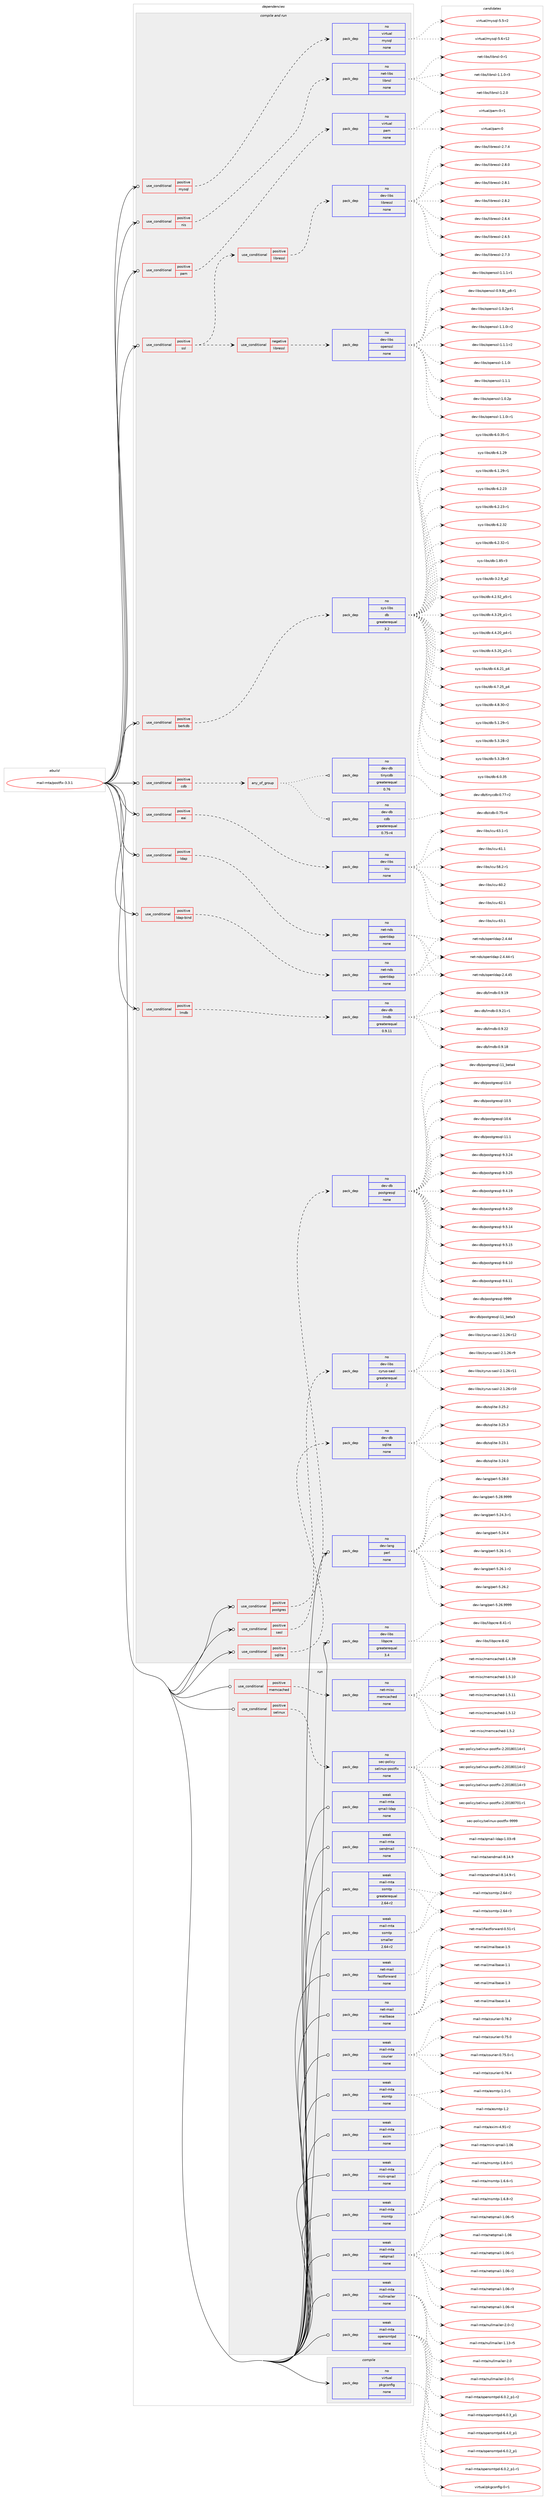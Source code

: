 digraph prolog {

# *************
# Graph options
# *************

newrank=true;
concentrate=true;
compound=true;
graph [rankdir=LR,fontname=Helvetica,fontsize=10,ranksep=1.5];#, ranksep=2.5, nodesep=0.2];
edge  [arrowhead=vee];
node  [fontname=Helvetica,fontsize=10];

# **********
# The ebuild
# **********

subgraph cluster_leftcol {
color=gray;
rank=same;
label=<<i>ebuild</i>>;
id [label="mail-mta/postfix-3.3.1", color=red, width=4, href="../mail-mta/postfix-3.3.1.svg"];
}

# ****************
# The dependencies
# ****************

subgraph cluster_midcol {
color=gray;
label=<<i>dependencies</i>>;
subgraph cluster_compile {
fillcolor="#eeeeee";
style=filled;
label=<<i>compile</i>>;
subgraph pack4049 {
dependency4937 [label=<<TABLE BORDER="0" CELLBORDER="1" CELLSPACING="0" CELLPADDING="4" WIDTH="220"><TR><TD ROWSPAN="6" CELLPADDING="30">pack_dep</TD></TR><TR><TD WIDTH="110">no</TD></TR><TR><TD>virtual</TD></TR><TR><TD>pkgconfig</TD></TR><TR><TD>none</TD></TR><TR><TD></TD></TR></TABLE>>, shape=none, color=blue];
}
id:e -> dependency4937:w [weight=20,style="solid",arrowhead="vee"];
}
subgraph cluster_compileandrun {
fillcolor="#eeeeee";
style=filled;
label=<<i>compile and run</i>>;
subgraph cond762 {
dependency4938 [label=<<TABLE BORDER="0" CELLBORDER="1" CELLSPACING="0" CELLPADDING="4"><TR><TD ROWSPAN="3" CELLPADDING="10">use_conditional</TD></TR><TR><TD>positive</TD></TR><TR><TD>berkdb</TD></TR></TABLE>>, shape=none, color=red];
subgraph pack4050 {
dependency4939 [label=<<TABLE BORDER="0" CELLBORDER="1" CELLSPACING="0" CELLPADDING="4" WIDTH="220"><TR><TD ROWSPAN="6" CELLPADDING="30">pack_dep</TD></TR><TR><TD WIDTH="110">no</TD></TR><TR><TD>sys-libs</TD></TR><TR><TD>db</TD></TR><TR><TD>greaterequal</TD></TR><TR><TD>3.2</TD></TR></TABLE>>, shape=none, color=blue];
}
dependency4938:e -> dependency4939:w [weight=20,style="dashed",arrowhead="vee"];
}
id:e -> dependency4938:w [weight=20,style="solid",arrowhead="odotvee"];
subgraph cond763 {
dependency4940 [label=<<TABLE BORDER="0" CELLBORDER="1" CELLSPACING="0" CELLPADDING="4"><TR><TD ROWSPAN="3" CELLPADDING="10">use_conditional</TD></TR><TR><TD>positive</TD></TR><TR><TD>cdb</TD></TR></TABLE>>, shape=none, color=red];
subgraph any118 {
dependency4941 [label=<<TABLE BORDER="0" CELLBORDER="1" CELLSPACING="0" CELLPADDING="4"><TR><TD CELLPADDING="10">any_of_group</TD></TR></TABLE>>, shape=none, color=red];subgraph pack4051 {
dependency4942 [label=<<TABLE BORDER="0" CELLBORDER="1" CELLSPACING="0" CELLPADDING="4" WIDTH="220"><TR><TD ROWSPAN="6" CELLPADDING="30">pack_dep</TD></TR><TR><TD WIDTH="110">no</TD></TR><TR><TD>dev-db</TD></TR><TR><TD>tinycdb</TD></TR><TR><TD>greaterequal</TD></TR><TR><TD>0.76</TD></TR></TABLE>>, shape=none, color=blue];
}
dependency4941:e -> dependency4942:w [weight=20,style="dotted",arrowhead="oinv"];
subgraph pack4052 {
dependency4943 [label=<<TABLE BORDER="0" CELLBORDER="1" CELLSPACING="0" CELLPADDING="4" WIDTH="220"><TR><TD ROWSPAN="6" CELLPADDING="30">pack_dep</TD></TR><TR><TD WIDTH="110">no</TD></TR><TR><TD>dev-db</TD></TR><TR><TD>cdb</TD></TR><TR><TD>greaterequal</TD></TR><TR><TD>0.75-r4</TD></TR></TABLE>>, shape=none, color=blue];
}
dependency4941:e -> dependency4943:w [weight=20,style="dotted",arrowhead="oinv"];
}
dependency4940:e -> dependency4941:w [weight=20,style="dashed",arrowhead="vee"];
}
id:e -> dependency4940:w [weight=20,style="solid",arrowhead="odotvee"];
subgraph cond764 {
dependency4944 [label=<<TABLE BORDER="0" CELLBORDER="1" CELLSPACING="0" CELLPADDING="4"><TR><TD ROWSPAN="3" CELLPADDING="10">use_conditional</TD></TR><TR><TD>positive</TD></TR><TR><TD>eai</TD></TR></TABLE>>, shape=none, color=red];
subgraph pack4053 {
dependency4945 [label=<<TABLE BORDER="0" CELLBORDER="1" CELLSPACING="0" CELLPADDING="4" WIDTH="220"><TR><TD ROWSPAN="6" CELLPADDING="30">pack_dep</TD></TR><TR><TD WIDTH="110">no</TD></TR><TR><TD>dev-libs</TD></TR><TR><TD>icu</TD></TR><TR><TD>none</TD></TR><TR><TD></TD></TR></TABLE>>, shape=none, color=blue];
}
dependency4944:e -> dependency4945:w [weight=20,style="dashed",arrowhead="vee"];
}
id:e -> dependency4944:w [weight=20,style="solid",arrowhead="odotvee"];
subgraph cond765 {
dependency4946 [label=<<TABLE BORDER="0" CELLBORDER="1" CELLSPACING="0" CELLPADDING="4"><TR><TD ROWSPAN="3" CELLPADDING="10">use_conditional</TD></TR><TR><TD>positive</TD></TR><TR><TD>ldap</TD></TR></TABLE>>, shape=none, color=red];
subgraph pack4054 {
dependency4947 [label=<<TABLE BORDER="0" CELLBORDER="1" CELLSPACING="0" CELLPADDING="4" WIDTH="220"><TR><TD ROWSPAN="6" CELLPADDING="30">pack_dep</TD></TR><TR><TD WIDTH="110">no</TD></TR><TR><TD>net-nds</TD></TR><TR><TD>openldap</TD></TR><TR><TD>none</TD></TR><TR><TD></TD></TR></TABLE>>, shape=none, color=blue];
}
dependency4946:e -> dependency4947:w [weight=20,style="dashed",arrowhead="vee"];
}
id:e -> dependency4946:w [weight=20,style="solid",arrowhead="odotvee"];
subgraph cond766 {
dependency4948 [label=<<TABLE BORDER="0" CELLBORDER="1" CELLSPACING="0" CELLPADDING="4"><TR><TD ROWSPAN="3" CELLPADDING="10">use_conditional</TD></TR><TR><TD>positive</TD></TR><TR><TD>ldap-bind</TD></TR></TABLE>>, shape=none, color=red];
subgraph pack4055 {
dependency4949 [label=<<TABLE BORDER="0" CELLBORDER="1" CELLSPACING="0" CELLPADDING="4" WIDTH="220"><TR><TD ROWSPAN="6" CELLPADDING="30">pack_dep</TD></TR><TR><TD WIDTH="110">no</TD></TR><TR><TD>net-nds</TD></TR><TR><TD>openldap</TD></TR><TR><TD>none</TD></TR><TR><TD></TD></TR></TABLE>>, shape=none, color=blue];
}
dependency4948:e -> dependency4949:w [weight=20,style="dashed",arrowhead="vee"];
}
id:e -> dependency4948:w [weight=20,style="solid",arrowhead="odotvee"];
subgraph cond767 {
dependency4950 [label=<<TABLE BORDER="0" CELLBORDER="1" CELLSPACING="0" CELLPADDING="4"><TR><TD ROWSPAN="3" CELLPADDING="10">use_conditional</TD></TR><TR><TD>positive</TD></TR><TR><TD>lmdb</TD></TR></TABLE>>, shape=none, color=red];
subgraph pack4056 {
dependency4951 [label=<<TABLE BORDER="0" CELLBORDER="1" CELLSPACING="0" CELLPADDING="4" WIDTH="220"><TR><TD ROWSPAN="6" CELLPADDING="30">pack_dep</TD></TR><TR><TD WIDTH="110">no</TD></TR><TR><TD>dev-db</TD></TR><TR><TD>lmdb</TD></TR><TR><TD>greaterequal</TD></TR><TR><TD>0.9.11</TD></TR></TABLE>>, shape=none, color=blue];
}
dependency4950:e -> dependency4951:w [weight=20,style="dashed",arrowhead="vee"];
}
id:e -> dependency4950:w [weight=20,style="solid",arrowhead="odotvee"];
subgraph cond768 {
dependency4952 [label=<<TABLE BORDER="0" CELLBORDER="1" CELLSPACING="0" CELLPADDING="4"><TR><TD ROWSPAN="3" CELLPADDING="10">use_conditional</TD></TR><TR><TD>positive</TD></TR><TR><TD>mysql</TD></TR></TABLE>>, shape=none, color=red];
subgraph pack4057 {
dependency4953 [label=<<TABLE BORDER="0" CELLBORDER="1" CELLSPACING="0" CELLPADDING="4" WIDTH="220"><TR><TD ROWSPAN="6" CELLPADDING="30">pack_dep</TD></TR><TR><TD WIDTH="110">no</TD></TR><TR><TD>virtual</TD></TR><TR><TD>mysql</TD></TR><TR><TD>none</TD></TR><TR><TD></TD></TR></TABLE>>, shape=none, color=blue];
}
dependency4952:e -> dependency4953:w [weight=20,style="dashed",arrowhead="vee"];
}
id:e -> dependency4952:w [weight=20,style="solid",arrowhead="odotvee"];
subgraph cond769 {
dependency4954 [label=<<TABLE BORDER="0" CELLBORDER="1" CELLSPACING="0" CELLPADDING="4"><TR><TD ROWSPAN="3" CELLPADDING="10">use_conditional</TD></TR><TR><TD>positive</TD></TR><TR><TD>nis</TD></TR></TABLE>>, shape=none, color=red];
subgraph pack4058 {
dependency4955 [label=<<TABLE BORDER="0" CELLBORDER="1" CELLSPACING="0" CELLPADDING="4" WIDTH="220"><TR><TD ROWSPAN="6" CELLPADDING="30">pack_dep</TD></TR><TR><TD WIDTH="110">no</TD></TR><TR><TD>net-libs</TD></TR><TR><TD>libnsl</TD></TR><TR><TD>none</TD></TR><TR><TD></TD></TR></TABLE>>, shape=none, color=blue];
}
dependency4954:e -> dependency4955:w [weight=20,style="dashed",arrowhead="vee"];
}
id:e -> dependency4954:w [weight=20,style="solid",arrowhead="odotvee"];
subgraph cond770 {
dependency4956 [label=<<TABLE BORDER="0" CELLBORDER="1" CELLSPACING="0" CELLPADDING="4"><TR><TD ROWSPAN="3" CELLPADDING="10">use_conditional</TD></TR><TR><TD>positive</TD></TR><TR><TD>pam</TD></TR></TABLE>>, shape=none, color=red];
subgraph pack4059 {
dependency4957 [label=<<TABLE BORDER="0" CELLBORDER="1" CELLSPACING="0" CELLPADDING="4" WIDTH="220"><TR><TD ROWSPAN="6" CELLPADDING="30">pack_dep</TD></TR><TR><TD WIDTH="110">no</TD></TR><TR><TD>virtual</TD></TR><TR><TD>pam</TD></TR><TR><TD>none</TD></TR><TR><TD></TD></TR></TABLE>>, shape=none, color=blue];
}
dependency4956:e -> dependency4957:w [weight=20,style="dashed",arrowhead="vee"];
}
id:e -> dependency4956:w [weight=20,style="solid",arrowhead="odotvee"];
subgraph cond771 {
dependency4958 [label=<<TABLE BORDER="0" CELLBORDER="1" CELLSPACING="0" CELLPADDING="4"><TR><TD ROWSPAN="3" CELLPADDING="10">use_conditional</TD></TR><TR><TD>positive</TD></TR><TR><TD>postgres</TD></TR></TABLE>>, shape=none, color=red];
subgraph pack4060 {
dependency4959 [label=<<TABLE BORDER="0" CELLBORDER="1" CELLSPACING="0" CELLPADDING="4" WIDTH="220"><TR><TD ROWSPAN="6" CELLPADDING="30">pack_dep</TD></TR><TR><TD WIDTH="110">no</TD></TR><TR><TD>dev-db</TD></TR><TR><TD>postgresql</TD></TR><TR><TD>none</TD></TR><TR><TD></TD></TR></TABLE>>, shape=none, color=blue];
}
dependency4958:e -> dependency4959:w [weight=20,style="dashed",arrowhead="vee"];
}
id:e -> dependency4958:w [weight=20,style="solid",arrowhead="odotvee"];
subgraph cond772 {
dependency4960 [label=<<TABLE BORDER="0" CELLBORDER="1" CELLSPACING="0" CELLPADDING="4"><TR><TD ROWSPAN="3" CELLPADDING="10">use_conditional</TD></TR><TR><TD>positive</TD></TR><TR><TD>sasl</TD></TR></TABLE>>, shape=none, color=red];
subgraph pack4061 {
dependency4961 [label=<<TABLE BORDER="0" CELLBORDER="1" CELLSPACING="0" CELLPADDING="4" WIDTH="220"><TR><TD ROWSPAN="6" CELLPADDING="30">pack_dep</TD></TR><TR><TD WIDTH="110">no</TD></TR><TR><TD>dev-libs</TD></TR><TR><TD>cyrus-sasl</TD></TR><TR><TD>greaterequal</TD></TR><TR><TD>2</TD></TR></TABLE>>, shape=none, color=blue];
}
dependency4960:e -> dependency4961:w [weight=20,style="dashed",arrowhead="vee"];
}
id:e -> dependency4960:w [weight=20,style="solid",arrowhead="odotvee"];
subgraph cond773 {
dependency4962 [label=<<TABLE BORDER="0" CELLBORDER="1" CELLSPACING="0" CELLPADDING="4"><TR><TD ROWSPAN="3" CELLPADDING="10">use_conditional</TD></TR><TR><TD>positive</TD></TR><TR><TD>sqlite</TD></TR></TABLE>>, shape=none, color=red];
subgraph pack4062 {
dependency4963 [label=<<TABLE BORDER="0" CELLBORDER="1" CELLSPACING="0" CELLPADDING="4" WIDTH="220"><TR><TD ROWSPAN="6" CELLPADDING="30">pack_dep</TD></TR><TR><TD WIDTH="110">no</TD></TR><TR><TD>dev-db</TD></TR><TR><TD>sqlite</TD></TR><TR><TD>none</TD></TR><TR><TD></TD></TR></TABLE>>, shape=none, color=blue];
}
dependency4962:e -> dependency4963:w [weight=20,style="dashed",arrowhead="vee"];
}
id:e -> dependency4962:w [weight=20,style="solid",arrowhead="odotvee"];
subgraph cond774 {
dependency4964 [label=<<TABLE BORDER="0" CELLBORDER="1" CELLSPACING="0" CELLPADDING="4"><TR><TD ROWSPAN="3" CELLPADDING="10">use_conditional</TD></TR><TR><TD>positive</TD></TR><TR><TD>ssl</TD></TR></TABLE>>, shape=none, color=red];
subgraph cond775 {
dependency4965 [label=<<TABLE BORDER="0" CELLBORDER="1" CELLSPACING="0" CELLPADDING="4"><TR><TD ROWSPAN="3" CELLPADDING="10">use_conditional</TD></TR><TR><TD>negative</TD></TR><TR><TD>libressl</TD></TR></TABLE>>, shape=none, color=red];
subgraph pack4063 {
dependency4966 [label=<<TABLE BORDER="0" CELLBORDER="1" CELLSPACING="0" CELLPADDING="4" WIDTH="220"><TR><TD ROWSPAN="6" CELLPADDING="30">pack_dep</TD></TR><TR><TD WIDTH="110">no</TD></TR><TR><TD>dev-libs</TD></TR><TR><TD>openssl</TD></TR><TR><TD>none</TD></TR><TR><TD></TD></TR></TABLE>>, shape=none, color=blue];
}
dependency4965:e -> dependency4966:w [weight=20,style="dashed",arrowhead="vee"];
}
dependency4964:e -> dependency4965:w [weight=20,style="dashed",arrowhead="vee"];
subgraph cond776 {
dependency4967 [label=<<TABLE BORDER="0" CELLBORDER="1" CELLSPACING="0" CELLPADDING="4"><TR><TD ROWSPAN="3" CELLPADDING="10">use_conditional</TD></TR><TR><TD>positive</TD></TR><TR><TD>libressl</TD></TR></TABLE>>, shape=none, color=red];
subgraph pack4064 {
dependency4968 [label=<<TABLE BORDER="0" CELLBORDER="1" CELLSPACING="0" CELLPADDING="4" WIDTH="220"><TR><TD ROWSPAN="6" CELLPADDING="30">pack_dep</TD></TR><TR><TD WIDTH="110">no</TD></TR><TR><TD>dev-libs</TD></TR><TR><TD>libressl</TD></TR><TR><TD>none</TD></TR><TR><TD></TD></TR></TABLE>>, shape=none, color=blue];
}
dependency4967:e -> dependency4968:w [weight=20,style="dashed",arrowhead="vee"];
}
dependency4964:e -> dependency4967:w [weight=20,style="dashed",arrowhead="vee"];
}
id:e -> dependency4964:w [weight=20,style="solid",arrowhead="odotvee"];
subgraph pack4065 {
dependency4969 [label=<<TABLE BORDER="0" CELLBORDER="1" CELLSPACING="0" CELLPADDING="4" WIDTH="220"><TR><TD ROWSPAN="6" CELLPADDING="30">pack_dep</TD></TR><TR><TD WIDTH="110">no</TD></TR><TR><TD>dev-lang</TD></TR><TR><TD>perl</TD></TR><TR><TD>none</TD></TR><TR><TD></TD></TR></TABLE>>, shape=none, color=blue];
}
id:e -> dependency4969:w [weight=20,style="solid",arrowhead="odotvee"];
subgraph pack4066 {
dependency4970 [label=<<TABLE BORDER="0" CELLBORDER="1" CELLSPACING="0" CELLPADDING="4" WIDTH="220"><TR><TD ROWSPAN="6" CELLPADDING="30">pack_dep</TD></TR><TR><TD WIDTH="110">no</TD></TR><TR><TD>dev-libs</TD></TR><TR><TD>libpcre</TD></TR><TR><TD>greaterequal</TD></TR><TR><TD>3.4</TD></TR></TABLE>>, shape=none, color=blue];
}
id:e -> dependency4970:w [weight=20,style="solid",arrowhead="odotvee"];
}
subgraph cluster_run {
fillcolor="#eeeeee";
style=filled;
label=<<i>run</i>>;
subgraph cond777 {
dependency4971 [label=<<TABLE BORDER="0" CELLBORDER="1" CELLSPACING="0" CELLPADDING="4"><TR><TD ROWSPAN="3" CELLPADDING="10">use_conditional</TD></TR><TR><TD>positive</TD></TR><TR><TD>memcached</TD></TR></TABLE>>, shape=none, color=red];
subgraph pack4067 {
dependency4972 [label=<<TABLE BORDER="0" CELLBORDER="1" CELLSPACING="0" CELLPADDING="4" WIDTH="220"><TR><TD ROWSPAN="6" CELLPADDING="30">pack_dep</TD></TR><TR><TD WIDTH="110">no</TD></TR><TR><TD>net-misc</TD></TR><TR><TD>memcached</TD></TR><TR><TD>none</TD></TR><TR><TD></TD></TR></TABLE>>, shape=none, color=blue];
}
dependency4971:e -> dependency4972:w [weight=20,style="dashed",arrowhead="vee"];
}
id:e -> dependency4971:w [weight=20,style="solid",arrowhead="odot"];
subgraph cond778 {
dependency4973 [label=<<TABLE BORDER="0" CELLBORDER="1" CELLSPACING="0" CELLPADDING="4"><TR><TD ROWSPAN="3" CELLPADDING="10">use_conditional</TD></TR><TR><TD>positive</TD></TR><TR><TD>selinux</TD></TR></TABLE>>, shape=none, color=red];
subgraph pack4068 {
dependency4974 [label=<<TABLE BORDER="0" CELLBORDER="1" CELLSPACING="0" CELLPADDING="4" WIDTH="220"><TR><TD ROWSPAN="6" CELLPADDING="30">pack_dep</TD></TR><TR><TD WIDTH="110">no</TD></TR><TR><TD>sec-policy</TD></TR><TR><TD>selinux-postfix</TD></TR><TR><TD>none</TD></TR><TR><TD></TD></TR></TABLE>>, shape=none, color=blue];
}
dependency4973:e -> dependency4974:w [weight=20,style="dashed",arrowhead="vee"];
}
id:e -> dependency4973:w [weight=20,style="solid",arrowhead="odot"];
subgraph pack4069 {
dependency4975 [label=<<TABLE BORDER="0" CELLBORDER="1" CELLSPACING="0" CELLPADDING="4" WIDTH="220"><TR><TD ROWSPAN="6" CELLPADDING="30">pack_dep</TD></TR><TR><TD WIDTH="110">no</TD></TR><TR><TD>net-mail</TD></TR><TR><TD>mailbase</TD></TR><TR><TD>none</TD></TR><TR><TD></TD></TR></TABLE>>, shape=none, color=blue];
}
id:e -> dependency4975:w [weight=20,style="solid",arrowhead="odot"];
subgraph pack4070 {
dependency4976 [label=<<TABLE BORDER="0" CELLBORDER="1" CELLSPACING="0" CELLPADDING="4" WIDTH="220"><TR><TD ROWSPAN="6" CELLPADDING="30">pack_dep</TD></TR><TR><TD WIDTH="110">weak</TD></TR><TR><TD>mail-mta</TD></TR><TR><TD>courier</TD></TR><TR><TD>none</TD></TR><TR><TD></TD></TR></TABLE>>, shape=none, color=blue];
}
id:e -> dependency4976:w [weight=20,style="solid",arrowhead="odot"];
subgraph pack4071 {
dependency4977 [label=<<TABLE BORDER="0" CELLBORDER="1" CELLSPACING="0" CELLPADDING="4" WIDTH="220"><TR><TD ROWSPAN="6" CELLPADDING="30">pack_dep</TD></TR><TR><TD WIDTH="110">weak</TD></TR><TR><TD>mail-mta</TD></TR><TR><TD>esmtp</TD></TR><TR><TD>none</TD></TR><TR><TD></TD></TR></TABLE>>, shape=none, color=blue];
}
id:e -> dependency4977:w [weight=20,style="solid",arrowhead="odot"];
subgraph pack4072 {
dependency4978 [label=<<TABLE BORDER="0" CELLBORDER="1" CELLSPACING="0" CELLPADDING="4" WIDTH="220"><TR><TD ROWSPAN="6" CELLPADDING="30">pack_dep</TD></TR><TR><TD WIDTH="110">weak</TD></TR><TR><TD>mail-mta</TD></TR><TR><TD>exim</TD></TR><TR><TD>none</TD></TR><TR><TD></TD></TR></TABLE>>, shape=none, color=blue];
}
id:e -> dependency4978:w [weight=20,style="solid",arrowhead="odot"];
subgraph pack4073 {
dependency4979 [label=<<TABLE BORDER="0" CELLBORDER="1" CELLSPACING="0" CELLPADDING="4" WIDTH="220"><TR><TD ROWSPAN="6" CELLPADDING="30">pack_dep</TD></TR><TR><TD WIDTH="110">weak</TD></TR><TR><TD>mail-mta</TD></TR><TR><TD>mini-qmail</TD></TR><TR><TD>none</TD></TR><TR><TD></TD></TR></TABLE>>, shape=none, color=blue];
}
id:e -> dependency4979:w [weight=20,style="solid",arrowhead="odot"];
subgraph pack4074 {
dependency4980 [label=<<TABLE BORDER="0" CELLBORDER="1" CELLSPACING="0" CELLPADDING="4" WIDTH="220"><TR><TD ROWSPAN="6" CELLPADDING="30">pack_dep</TD></TR><TR><TD WIDTH="110">weak</TD></TR><TR><TD>mail-mta</TD></TR><TR><TD>msmtp</TD></TR><TR><TD>none</TD></TR><TR><TD></TD></TR></TABLE>>, shape=none, color=blue];
}
id:e -> dependency4980:w [weight=20,style="solid",arrowhead="odot"];
subgraph pack4075 {
dependency4981 [label=<<TABLE BORDER="0" CELLBORDER="1" CELLSPACING="0" CELLPADDING="4" WIDTH="220"><TR><TD ROWSPAN="6" CELLPADDING="30">pack_dep</TD></TR><TR><TD WIDTH="110">weak</TD></TR><TR><TD>mail-mta</TD></TR><TR><TD>netqmail</TD></TR><TR><TD>none</TD></TR><TR><TD></TD></TR></TABLE>>, shape=none, color=blue];
}
id:e -> dependency4981:w [weight=20,style="solid",arrowhead="odot"];
subgraph pack4076 {
dependency4982 [label=<<TABLE BORDER="0" CELLBORDER="1" CELLSPACING="0" CELLPADDING="4" WIDTH="220"><TR><TD ROWSPAN="6" CELLPADDING="30">pack_dep</TD></TR><TR><TD WIDTH="110">weak</TD></TR><TR><TD>mail-mta</TD></TR><TR><TD>nullmailer</TD></TR><TR><TD>none</TD></TR><TR><TD></TD></TR></TABLE>>, shape=none, color=blue];
}
id:e -> dependency4982:w [weight=20,style="solid",arrowhead="odot"];
subgraph pack4077 {
dependency4983 [label=<<TABLE BORDER="0" CELLBORDER="1" CELLSPACING="0" CELLPADDING="4" WIDTH="220"><TR><TD ROWSPAN="6" CELLPADDING="30">pack_dep</TD></TR><TR><TD WIDTH="110">weak</TD></TR><TR><TD>mail-mta</TD></TR><TR><TD>opensmtpd</TD></TR><TR><TD>none</TD></TR><TR><TD></TD></TR></TABLE>>, shape=none, color=blue];
}
id:e -> dependency4983:w [weight=20,style="solid",arrowhead="odot"];
subgraph pack4078 {
dependency4984 [label=<<TABLE BORDER="0" CELLBORDER="1" CELLSPACING="0" CELLPADDING="4" WIDTH="220"><TR><TD ROWSPAN="6" CELLPADDING="30">pack_dep</TD></TR><TR><TD WIDTH="110">weak</TD></TR><TR><TD>mail-mta</TD></TR><TR><TD>qmail-ldap</TD></TR><TR><TD>none</TD></TR><TR><TD></TD></TR></TABLE>>, shape=none, color=blue];
}
id:e -> dependency4984:w [weight=20,style="solid",arrowhead="odot"];
subgraph pack4079 {
dependency4985 [label=<<TABLE BORDER="0" CELLBORDER="1" CELLSPACING="0" CELLPADDING="4" WIDTH="220"><TR><TD ROWSPAN="6" CELLPADDING="30">pack_dep</TD></TR><TR><TD WIDTH="110">weak</TD></TR><TR><TD>mail-mta</TD></TR><TR><TD>sendmail</TD></TR><TR><TD>none</TD></TR><TR><TD></TD></TR></TABLE>>, shape=none, color=blue];
}
id:e -> dependency4985:w [weight=20,style="solid",arrowhead="odot"];
subgraph pack4080 {
dependency4986 [label=<<TABLE BORDER="0" CELLBORDER="1" CELLSPACING="0" CELLPADDING="4" WIDTH="220"><TR><TD ROWSPAN="6" CELLPADDING="30">pack_dep</TD></TR><TR><TD WIDTH="110">weak</TD></TR><TR><TD>mail-mta</TD></TR><TR><TD>ssmtp</TD></TR><TR><TD>greaterequal</TD></TR><TR><TD>2.64-r2</TD></TR></TABLE>>, shape=none, color=blue];
}
id:e -> dependency4986:w [weight=20,style="solid",arrowhead="odot"];
subgraph pack4081 {
dependency4987 [label=<<TABLE BORDER="0" CELLBORDER="1" CELLSPACING="0" CELLPADDING="4" WIDTH="220"><TR><TD ROWSPAN="6" CELLPADDING="30">pack_dep</TD></TR><TR><TD WIDTH="110">weak</TD></TR><TR><TD>mail-mta</TD></TR><TR><TD>ssmtp</TD></TR><TR><TD>smaller</TD></TR><TR><TD>2.64-r2</TD></TR></TABLE>>, shape=none, color=blue];
}
id:e -> dependency4987:w [weight=20,style="solid",arrowhead="odot"];
subgraph pack4082 {
dependency4988 [label=<<TABLE BORDER="0" CELLBORDER="1" CELLSPACING="0" CELLPADDING="4" WIDTH="220"><TR><TD ROWSPAN="6" CELLPADDING="30">pack_dep</TD></TR><TR><TD WIDTH="110">weak</TD></TR><TR><TD>net-mail</TD></TR><TR><TD>fastforward</TD></TR><TR><TD>none</TD></TR><TR><TD></TD></TR></TABLE>>, shape=none, color=blue];
}
id:e -> dependency4988:w [weight=20,style="solid",arrowhead="odot"];
}
}

# **************
# The candidates
# **************

subgraph cluster_choices {
rank=same;
color=gray;
label=<<i>candidates</i>>;

subgraph choice4049 {
color=black;
nodesep=1;
choice11810511411611797108471121071039911111010210510345484511449 [label="virtual/pkgconfig-0-r1", color=red, width=4,href="../virtual/pkgconfig-0-r1.svg"];
dependency4937:e -> choice11810511411611797108471121071039911111010210510345484511449:w [style=dotted,weight="100"];
}
subgraph choice4050 {
color=black;
nodesep=1;
choice1151211154510810598115471009845494656534511451 [label="sys-libs/db-1.85-r3", color=red, width=4,href="../sys-libs/db-1.85-r3.svg"];
choice115121115451081059811547100984551465046579511250 [label="sys-libs/db-3.2.9_p2", color=red, width=4,href="../sys-libs/db-3.2.9_p2.svg"];
choice115121115451081059811547100984552465046535095112534511449 [label="sys-libs/db-4.2.52_p5-r1", color=red, width=4,href="../sys-libs/db-4.2.52_p5-r1.svg"];
choice115121115451081059811547100984552465146505795112494511449 [label="sys-libs/db-4.3.29_p1-r1", color=red, width=4,href="../sys-libs/db-4.3.29_p1-r1.svg"];
choice115121115451081059811547100984552465246504895112524511449 [label="sys-libs/db-4.4.20_p4-r1", color=red, width=4,href="../sys-libs/db-4.4.20_p4-r1.svg"];
choice115121115451081059811547100984552465346504895112504511449 [label="sys-libs/db-4.5.20_p2-r1", color=red, width=4,href="../sys-libs/db-4.5.20_p2-r1.svg"];
choice11512111545108105981154710098455246544650499511252 [label="sys-libs/db-4.6.21_p4", color=red, width=4,href="../sys-libs/db-4.6.21_p4.svg"];
choice11512111545108105981154710098455246554650539511252 [label="sys-libs/db-4.7.25_p4", color=red, width=4,href="../sys-libs/db-4.7.25_p4.svg"];
choice11512111545108105981154710098455246564651484511450 [label="sys-libs/db-4.8.30-r2", color=red, width=4,href="../sys-libs/db-4.8.30-r2.svg"];
choice11512111545108105981154710098455346494650574511449 [label="sys-libs/db-5.1.29-r1", color=red, width=4,href="../sys-libs/db-5.1.29-r1.svg"];
choice11512111545108105981154710098455346514650564511450 [label="sys-libs/db-5.3.28-r2", color=red, width=4,href="../sys-libs/db-5.3.28-r2.svg"];
choice11512111545108105981154710098455346514650564511451 [label="sys-libs/db-5.3.28-r3", color=red, width=4,href="../sys-libs/db-5.3.28-r3.svg"];
choice1151211154510810598115471009845544648465153 [label="sys-libs/db-6.0.35", color=red, width=4,href="../sys-libs/db-6.0.35.svg"];
choice11512111545108105981154710098455446484651534511449 [label="sys-libs/db-6.0.35-r1", color=red, width=4,href="../sys-libs/db-6.0.35-r1.svg"];
choice1151211154510810598115471009845544649465057 [label="sys-libs/db-6.1.29", color=red, width=4,href="../sys-libs/db-6.1.29.svg"];
choice11512111545108105981154710098455446494650574511449 [label="sys-libs/db-6.1.29-r1", color=red, width=4,href="../sys-libs/db-6.1.29-r1.svg"];
choice1151211154510810598115471009845544650465051 [label="sys-libs/db-6.2.23", color=red, width=4,href="../sys-libs/db-6.2.23.svg"];
choice11512111545108105981154710098455446504650514511449 [label="sys-libs/db-6.2.23-r1", color=red, width=4,href="../sys-libs/db-6.2.23-r1.svg"];
choice1151211154510810598115471009845544650465150 [label="sys-libs/db-6.2.32", color=red, width=4,href="../sys-libs/db-6.2.32.svg"];
choice11512111545108105981154710098455446504651504511449 [label="sys-libs/db-6.2.32-r1", color=red, width=4,href="../sys-libs/db-6.2.32-r1.svg"];
dependency4939:e -> choice1151211154510810598115471009845494656534511451:w [style=dotted,weight="100"];
dependency4939:e -> choice115121115451081059811547100984551465046579511250:w [style=dotted,weight="100"];
dependency4939:e -> choice115121115451081059811547100984552465046535095112534511449:w [style=dotted,weight="100"];
dependency4939:e -> choice115121115451081059811547100984552465146505795112494511449:w [style=dotted,weight="100"];
dependency4939:e -> choice115121115451081059811547100984552465246504895112524511449:w [style=dotted,weight="100"];
dependency4939:e -> choice115121115451081059811547100984552465346504895112504511449:w [style=dotted,weight="100"];
dependency4939:e -> choice11512111545108105981154710098455246544650499511252:w [style=dotted,weight="100"];
dependency4939:e -> choice11512111545108105981154710098455246554650539511252:w [style=dotted,weight="100"];
dependency4939:e -> choice11512111545108105981154710098455246564651484511450:w [style=dotted,weight="100"];
dependency4939:e -> choice11512111545108105981154710098455346494650574511449:w [style=dotted,weight="100"];
dependency4939:e -> choice11512111545108105981154710098455346514650564511450:w [style=dotted,weight="100"];
dependency4939:e -> choice11512111545108105981154710098455346514650564511451:w [style=dotted,weight="100"];
dependency4939:e -> choice1151211154510810598115471009845544648465153:w [style=dotted,weight="100"];
dependency4939:e -> choice11512111545108105981154710098455446484651534511449:w [style=dotted,weight="100"];
dependency4939:e -> choice1151211154510810598115471009845544649465057:w [style=dotted,weight="100"];
dependency4939:e -> choice11512111545108105981154710098455446494650574511449:w [style=dotted,weight="100"];
dependency4939:e -> choice1151211154510810598115471009845544650465051:w [style=dotted,weight="100"];
dependency4939:e -> choice11512111545108105981154710098455446504650514511449:w [style=dotted,weight="100"];
dependency4939:e -> choice1151211154510810598115471009845544650465150:w [style=dotted,weight="100"];
dependency4939:e -> choice11512111545108105981154710098455446504651504511449:w [style=dotted,weight="100"];
}
subgraph choice4051 {
color=black;
nodesep=1;
choice100101118451009847116105110121991009845484655554511450 [label="dev-db/tinycdb-0.77-r2", color=red, width=4,href="../dev-db/tinycdb-0.77-r2.svg"];
dependency4942:e -> choice100101118451009847116105110121991009845484655554511450:w [style=dotted,weight="100"];
}
subgraph choice4052 {
color=black;
nodesep=1;
choice100101118451009847991009845484655534511452 [label="dev-db/cdb-0.75-r4", color=red, width=4,href="../dev-db/cdb-0.75-r4.svg"];
dependency4943:e -> choice100101118451009847991009845484655534511452:w [style=dotted,weight="100"];
}
subgraph choice4053 {
color=black;
nodesep=1;
choice100101118451081059811547105991174554494649 [label="dev-libs/icu-61.1", color=red, width=4,href="../dev-libs/icu-61.1.svg"];
choice1001011184510810598115471059911745535646504511449 [label="dev-libs/icu-58.2-r1", color=red, width=4,href="../dev-libs/icu-58.2-r1.svg"];
choice100101118451081059811547105991174554484650 [label="dev-libs/icu-60.2", color=red, width=4,href="../dev-libs/icu-60.2.svg"];
choice100101118451081059811547105991174554504649 [label="dev-libs/icu-62.1", color=red, width=4,href="../dev-libs/icu-62.1.svg"];
choice100101118451081059811547105991174554514649 [label="dev-libs/icu-63.1", color=red, width=4,href="../dev-libs/icu-63.1.svg"];
choice1001011184510810598115471059911745545146494511449 [label="dev-libs/icu-63.1-r1", color=red, width=4,href="../dev-libs/icu-63.1-r1.svg"];
dependency4945:e -> choice100101118451081059811547105991174554494649:w [style=dotted,weight="100"];
dependency4945:e -> choice1001011184510810598115471059911745535646504511449:w [style=dotted,weight="100"];
dependency4945:e -> choice100101118451081059811547105991174554484650:w [style=dotted,weight="100"];
dependency4945:e -> choice100101118451081059811547105991174554504649:w [style=dotted,weight="100"];
dependency4945:e -> choice100101118451081059811547105991174554514649:w [style=dotted,weight="100"];
dependency4945:e -> choice1001011184510810598115471059911745545146494511449:w [style=dotted,weight="100"];
}
subgraph choice4054 {
color=black;
nodesep=1;
choice11010111645110100115471111121011101081009711245504652465252 [label="net-nds/openldap-2.4.44", color=red, width=4,href="../net-nds/openldap-2.4.44.svg"];
choice110101116451101001154711111210111010810097112455046524652524511449 [label="net-nds/openldap-2.4.44-r1", color=red, width=4,href="../net-nds/openldap-2.4.44-r1.svg"];
choice11010111645110100115471111121011101081009711245504652465253 [label="net-nds/openldap-2.4.45", color=red, width=4,href="../net-nds/openldap-2.4.45.svg"];
dependency4947:e -> choice11010111645110100115471111121011101081009711245504652465252:w [style=dotted,weight="100"];
dependency4947:e -> choice110101116451101001154711111210111010810097112455046524652524511449:w [style=dotted,weight="100"];
dependency4947:e -> choice11010111645110100115471111121011101081009711245504652465253:w [style=dotted,weight="100"];
}
subgraph choice4055 {
color=black;
nodesep=1;
choice11010111645110100115471111121011101081009711245504652465252 [label="net-nds/openldap-2.4.44", color=red, width=4,href="../net-nds/openldap-2.4.44.svg"];
choice110101116451101001154711111210111010810097112455046524652524511449 [label="net-nds/openldap-2.4.44-r1", color=red, width=4,href="../net-nds/openldap-2.4.44-r1.svg"];
choice11010111645110100115471111121011101081009711245504652465253 [label="net-nds/openldap-2.4.45", color=red, width=4,href="../net-nds/openldap-2.4.45.svg"];
dependency4949:e -> choice11010111645110100115471111121011101081009711245504652465252:w [style=dotted,weight="100"];
dependency4949:e -> choice110101116451101001154711111210111010810097112455046524652524511449:w [style=dotted,weight="100"];
dependency4949:e -> choice11010111645110100115471111121011101081009711245504652465253:w [style=dotted,weight="100"];
}
subgraph choice4056 {
color=black;
nodesep=1;
choice1001011184510098471081091009845484657464956 [label="dev-db/lmdb-0.9.18", color=red, width=4,href="../dev-db/lmdb-0.9.18.svg"];
choice1001011184510098471081091009845484657464957 [label="dev-db/lmdb-0.9.19", color=red, width=4,href="../dev-db/lmdb-0.9.19.svg"];
choice10010111845100984710810910098454846574650494511449 [label="dev-db/lmdb-0.9.21-r1", color=red, width=4,href="../dev-db/lmdb-0.9.21-r1.svg"];
choice1001011184510098471081091009845484657465050 [label="dev-db/lmdb-0.9.22", color=red, width=4,href="../dev-db/lmdb-0.9.22.svg"];
dependency4951:e -> choice1001011184510098471081091009845484657464956:w [style=dotted,weight="100"];
dependency4951:e -> choice1001011184510098471081091009845484657464957:w [style=dotted,weight="100"];
dependency4951:e -> choice10010111845100984710810910098454846574650494511449:w [style=dotted,weight="100"];
dependency4951:e -> choice1001011184510098471081091009845484657465050:w [style=dotted,weight="100"];
}
subgraph choice4057 {
color=black;
nodesep=1;
choice1181051141161179710847109121115113108455346534511450 [label="virtual/mysql-5.5-r2", color=red, width=4,href="../virtual/mysql-5.5-r2.svg"];
choice118105114116117971084710912111511310845534654451144950 [label="virtual/mysql-5.6-r12", color=red, width=4,href="../virtual/mysql-5.6-r12.svg"];
dependency4953:e -> choice1181051141161179710847109121115113108455346534511450:w [style=dotted,weight="100"];
dependency4953:e -> choice118105114116117971084710912111511310845534654451144950:w [style=dotted,weight="100"];
}
subgraph choice4058 {
color=black;
nodesep=1;
choice1101011164510810598115471081059811011510845484511449 [label="net-libs/libnsl-0-r1", color=red, width=4,href="../net-libs/libnsl-0-r1.svg"];
choice110101116451081059811547108105981101151084549464946484511451 [label="net-libs/libnsl-1.1.0-r3", color=red, width=4,href="../net-libs/libnsl-1.1.0-r3.svg"];
choice11010111645108105981154710810598110115108454946504648 [label="net-libs/libnsl-1.2.0", color=red, width=4,href="../net-libs/libnsl-1.2.0.svg"];
dependency4955:e -> choice1101011164510810598115471081059811011510845484511449:w [style=dotted,weight="100"];
dependency4955:e -> choice110101116451081059811547108105981101151084549464946484511451:w [style=dotted,weight="100"];
dependency4955:e -> choice11010111645108105981154710810598110115108454946504648:w [style=dotted,weight="100"];
}
subgraph choice4059 {
color=black;
nodesep=1;
choice1181051141161179710847112971094548 [label="virtual/pam-0", color=red, width=4,href="../virtual/pam-0.svg"];
choice11810511411611797108471129710945484511449 [label="virtual/pam-0-r1", color=red, width=4,href="../virtual/pam-0-r1.svg"];
dependency4957:e -> choice1181051141161179710847112971094548:w [style=dotted,weight="100"];
dependency4957:e -> choice11810511411611797108471129710945484511449:w [style=dotted,weight="100"];
}
subgraph choice4060 {
color=black;
nodesep=1;
choice10010111845100984711211111511610311410111511310845494995981011169751 [label="dev-db/postgresql-11_beta3", color=red, width=4,href="../dev-db/postgresql-11_beta3.svg"];
choice10010111845100984711211111511610311410111511310845494995981011169752 [label="dev-db/postgresql-11_beta4", color=red, width=4,href="../dev-db/postgresql-11_beta4.svg"];
choice1001011184510098471121111151161031141011151131084549494648 [label="dev-db/postgresql-11.0", color=red, width=4,href="../dev-db/postgresql-11.0.svg"];
choice1001011184510098471121111151161031141011151131084549484653 [label="dev-db/postgresql-10.5", color=red, width=4,href="../dev-db/postgresql-10.5.svg"];
choice1001011184510098471121111151161031141011151131084549484654 [label="dev-db/postgresql-10.6", color=red, width=4,href="../dev-db/postgresql-10.6.svg"];
choice1001011184510098471121111151161031141011151131084549494649 [label="dev-db/postgresql-11.1", color=red, width=4,href="../dev-db/postgresql-11.1.svg"];
choice10010111845100984711211111511610311410111511310845574651465052 [label="dev-db/postgresql-9.3.24", color=red, width=4,href="../dev-db/postgresql-9.3.24.svg"];
choice10010111845100984711211111511610311410111511310845574651465053 [label="dev-db/postgresql-9.3.25", color=red, width=4,href="../dev-db/postgresql-9.3.25.svg"];
choice10010111845100984711211111511610311410111511310845574652464957 [label="dev-db/postgresql-9.4.19", color=red, width=4,href="../dev-db/postgresql-9.4.19.svg"];
choice10010111845100984711211111511610311410111511310845574652465048 [label="dev-db/postgresql-9.4.20", color=red, width=4,href="../dev-db/postgresql-9.4.20.svg"];
choice10010111845100984711211111511610311410111511310845574653464952 [label="dev-db/postgresql-9.5.14", color=red, width=4,href="../dev-db/postgresql-9.5.14.svg"];
choice10010111845100984711211111511610311410111511310845574653464953 [label="dev-db/postgresql-9.5.15", color=red, width=4,href="../dev-db/postgresql-9.5.15.svg"];
choice10010111845100984711211111511610311410111511310845574654464948 [label="dev-db/postgresql-9.6.10", color=red, width=4,href="../dev-db/postgresql-9.6.10.svg"];
choice10010111845100984711211111511610311410111511310845574654464949 [label="dev-db/postgresql-9.6.11", color=red, width=4,href="../dev-db/postgresql-9.6.11.svg"];
choice1001011184510098471121111151161031141011151131084557575757 [label="dev-db/postgresql-9999", color=red, width=4,href="../dev-db/postgresql-9999.svg"];
dependency4959:e -> choice10010111845100984711211111511610311410111511310845494995981011169751:w [style=dotted,weight="100"];
dependency4959:e -> choice10010111845100984711211111511610311410111511310845494995981011169752:w [style=dotted,weight="100"];
dependency4959:e -> choice1001011184510098471121111151161031141011151131084549494648:w [style=dotted,weight="100"];
dependency4959:e -> choice1001011184510098471121111151161031141011151131084549484653:w [style=dotted,weight="100"];
dependency4959:e -> choice1001011184510098471121111151161031141011151131084549484654:w [style=dotted,weight="100"];
dependency4959:e -> choice1001011184510098471121111151161031141011151131084549494649:w [style=dotted,weight="100"];
dependency4959:e -> choice10010111845100984711211111511610311410111511310845574651465052:w [style=dotted,weight="100"];
dependency4959:e -> choice10010111845100984711211111511610311410111511310845574651465053:w [style=dotted,weight="100"];
dependency4959:e -> choice10010111845100984711211111511610311410111511310845574652464957:w [style=dotted,weight="100"];
dependency4959:e -> choice10010111845100984711211111511610311410111511310845574652465048:w [style=dotted,weight="100"];
dependency4959:e -> choice10010111845100984711211111511610311410111511310845574653464952:w [style=dotted,weight="100"];
dependency4959:e -> choice10010111845100984711211111511610311410111511310845574653464953:w [style=dotted,weight="100"];
dependency4959:e -> choice10010111845100984711211111511610311410111511310845574654464948:w [style=dotted,weight="100"];
dependency4959:e -> choice10010111845100984711211111511610311410111511310845574654464949:w [style=dotted,weight="100"];
dependency4959:e -> choice1001011184510098471121111151161031141011151131084557575757:w [style=dotted,weight="100"];
}
subgraph choice4061 {
color=black;
nodesep=1;
choice10010111845108105981154799121114117115451159711510845504649465054451144949 [label="dev-libs/cyrus-sasl-2.1.26-r11", color=red, width=4,href="../dev-libs/cyrus-sasl-2.1.26-r11.svg"];
choice10010111845108105981154799121114117115451159711510845504649465054451144948 [label="dev-libs/cyrus-sasl-2.1.26-r10", color=red, width=4,href="../dev-libs/cyrus-sasl-2.1.26-r10.svg"];
choice10010111845108105981154799121114117115451159711510845504649465054451144950 [label="dev-libs/cyrus-sasl-2.1.26-r12", color=red, width=4,href="../dev-libs/cyrus-sasl-2.1.26-r12.svg"];
choice100101118451081059811547991211141171154511597115108455046494650544511457 [label="dev-libs/cyrus-sasl-2.1.26-r9", color=red, width=4,href="../dev-libs/cyrus-sasl-2.1.26-r9.svg"];
dependency4961:e -> choice10010111845108105981154799121114117115451159711510845504649465054451144949:w [style=dotted,weight="100"];
dependency4961:e -> choice10010111845108105981154799121114117115451159711510845504649465054451144948:w [style=dotted,weight="100"];
dependency4961:e -> choice10010111845108105981154799121114117115451159711510845504649465054451144950:w [style=dotted,weight="100"];
dependency4961:e -> choice100101118451081059811547991211141171154511597115108455046494650544511457:w [style=dotted,weight="100"];
}
subgraph choice4062 {
color=black;
nodesep=1;
choice10010111845100984711511310810511610145514650514649 [label="dev-db/sqlite-3.23.1", color=red, width=4,href="../dev-db/sqlite-3.23.1.svg"];
choice10010111845100984711511310810511610145514650524648 [label="dev-db/sqlite-3.24.0", color=red, width=4,href="../dev-db/sqlite-3.24.0.svg"];
choice10010111845100984711511310810511610145514650534650 [label="dev-db/sqlite-3.25.2", color=red, width=4,href="../dev-db/sqlite-3.25.2.svg"];
choice10010111845100984711511310810511610145514650534651 [label="dev-db/sqlite-3.25.3", color=red, width=4,href="../dev-db/sqlite-3.25.3.svg"];
dependency4963:e -> choice10010111845100984711511310810511610145514650514649:w [style=dotted,weight="100"];
dependency4963:e -> choice10010111845100984711511310810511610145514650524648:w [style=dotted,weight="100"];
dependency4963:e -> choice10010111845100984711511310810511610145514650534650:w [style=dotted,weight="100"];
dependency4963:e -> choice10010111845100984711511310810511610145514650534651:w [style=dotted,weight="100"];
}
subgraph choice4063 {
color=black;
nodesep=1;
choice100101118451081059811547111112101110115115108454946494648105 [label="dev-libs/openssl-1.1.0i", color=red, width=4,href="../dev-libs/openssl-1.1.0i.svg"];
choice100101118451081059811547111112101110115115108454946494649 [label="dev-libs/openssl-1.1.1", color=red, width=4,href="../dev-libs/openssl-1.1.1.svg"];
choice100101118451081059811547111112101110115115108454946484650112 [label="dev-libs/openssl-1.0.2p", color=red, width=4,href="../dev-libs/openssl-1.0.2p.svg"];
choice1001011184510810598115471111121011101151151084549464946481054511449 [label="dev-libs/openssl-1.1.0i-r1", color=red, width=4,href="../dev-libs/openssl-1.1.0i-r1.svg"];
choice1001011184510810598115471111121011101151151084549464946494511449 [label="dev-libs/openssl-1.1.1-r1", color=red, width=4,href="../dev-libs/openssl-1.1.1-r1.svg"];
choice10010111845108105981154711111210111011511510845484657465612295112564511449 [label="dev-libs/openssl-0.9.8z_p8-r1", color=red, width=4,href="../dev-libs/openssl-0.9.8z_p8-r1.svg"];
choice1001011184510810598115471111121011101151151084549464846501124511449 [label="dev-libs/openssl-1.0.2p-r1", color=red, width=4,href="../dev-libs/openssl-1.0.2p-r1.svg"];
choice1001011184510810598115471111121011101151151084549464946481054511450 [label="dev-libs/openssl-1.1.0i-r2", color=red, width=4,href="../dev-libs/openssl-1.1.0i-r2.svg"];
choice1001011184510810598115471111121011101151151084549464946494511450 [label="dev-libs/openssl-1.1.1-r2", color=red, width=4,href="../dev-libs/openssl-1.1.1-r2.svg"];
dependency4966:e -> choice100101118451081059811547111112101110115115108454946494648105:w [style=dotted,weight="100"];
dependency4966:e -> choice100101118451081059811547111112101110115115108454946494649:w [style=dotted,weight="100"];
dependency4966:e -> choice100101118451081059811547111112101110115115108454946484650112:w [style=dotted,weight="100"];
dependency4966:e -> choice1001011184510810598115471111121011101151151084549464946481054511449:w [style=dotted,weight="100"];
dependency4966:e -> choice1001011184510810598115471111121011101151151084549464946494511449:w [style=dotted,weight="100"];
dependency4966:e -> choice10010111845108105981154711111210111011511510845484657465612295112564511449:w [style=dotted,weight="100"];
dependency4966:e -> choice1001011184510810598115471111121011101151151084549464846501124511449:w [style=dotted,weight="100"];
dependency4966:e -> choice1001011184510810598115471111121011101151151084549464946481054511450:w [style=dotted,weight="100"];
dependency4966:e -> choice1001011184510810598115471111121011101151151084549464946494511450:w [style=dotted,weight="100"];
}
subgraph choice4064 {
color=black;
nodesep=1;
choice10010111845108105981154710810598114101115115108455046544652 [label="dev-libs/libressl-2.6.4", color=red, width=4,href="../dev-libs/libressl-2.6.4.svg"];
choice10010111845108105981154710810598114101115115108455046544653 [label="dev-libs/libressl-2.6.5", color=red, width=4,href="../dev-libs/libressl-2.6.5.svg"];
choice10010111845108105981154710810598114101115115108455046554651 [label="dev-libs/libressl-2.7.3", color=red, width=4,href="../dev-libs/libressl-2.7.3.svg"];
choice10010111845108105981154710810598114101115115108455046554652 [label="dev-libs/libressl-2.7.4", color=red, width=4,href="../dev-libs/libressl-2.7.4.svg"];
choice10010111845108105981154710810598114101115115108455046564648 [label="dev-libs/libressl-2.8.0", color=red, width=4,href="../dev-libs/libressl-2.8.0.svg"];
choice10010111845108105981154710810598114101115115108455046564649 [label="dev-libs/libressl-2.8.1", color=red, width=4,href="../dev-libs/libressl-2.8.1.svg"];
choice10010111845108105981154710810598114101115115108455046564650 [label="dev-libs/libressl-2.8.2", color=red, width=4,href="../dev-libs/libressl-2.8.2.svg"];
dependency4968:e -> choice10010111845108105981154710810598114101115115108455046544652:w [style=dotted,weight="100"];
dependency4968:e -> choice10010111845108105981154710810598114101115115108455046544653:w [style=dotted,weight="100"];
dependency4968:e -> choice10010111845108105981154710810598114101115115108455046554651:w [style=dotted,weight="100"];
dependency4968:e -> choice10010111845108105981154710810598114101115115108455046554652:w [style=dotted,weight="100"];
dependency4968:e -> choice10010111845108105981154710810598114101115115108455046564648:w [style=dotted,weight="100"];
dependency4968:e -> choice10010111845108105981154710810598114101115115108455046564649:w [style=dotted,weight="100"];
dependency4968:e -> choice10010111845108105981154710810598114101115115108455046564650:w [style=dotted,weight="100"];
}
subgraph choice4065 {
color=black;
nodesep=1;
choice100101118451089711010347112101114108455346505246514511449 [label="dev-lang/perl-5.24.3-r1", color=red, width=4,href="../dev-lang/perl-5.24.3-r1.svg"];
choice10010111845108971101034711210111410845534650524652 [label="dev-lang/perl-5.24.4", color=red, width=4,href="../dev-lang/perl-5.24.4.svg"];
choice100101118451089711010347112101114108455346505446494511449 [label="dev-lang/perl-5.26.1-r1", color=red, width=4,href="../dev-lang/perl-5.26.1-r1.svg"];
choice100101118451089711010347112101114108455346505446494511450 [label="dev-lang/perl-5.26.1-r2", color=red, width=4,href="../dev-lang/perl-5.26.1-r2.svg"];
choice10010111845108971101034711210111410845534650544650 [label="dev-lang/perl-5.26.2", color=red, width=4,href="../dev-lang/perl-5.26.2.svg"];
choice10010111845108971101034711210111410845534650544657575757 [label="dev-lang/perl-5.26.9999", color=red, width=4,href="../dev-lang/perl-5.26.9999.svg"];
choice10010111845108971101034711210111410845534650564648 [label="dev-lang/perl-5.28.0", color=red, width=4,href="../dev-lang/perl-5.28.0.svg"];
choice10010111845108971101034711210111410845534650564657575757 [label="dev-lang/perl-5.28.9999", color=red, width=4,href="../dev-lang/perl-5.28.9999.svg"];
dependency4969:e -> choice100101118451089711010347112101114108455346505246514511449:w [style=dotted,weight="100"];
dependency4969:e -> choice10010111845108971101034711210111410845534650524652:w [style=dotted,weight="100"];
dependency4969:e -> choice100101118451089711010347112101114108455346505446494511449:w [style=dotted,weight="100"];
dependency4969:e -> choice100101118451089711010347112101114108455346505446494511450:w [style=dotted,weight="100"];
dependency4969:e -> choice10010111845108971101034711210111410845534650544650:w [style=dotted,weight="100"];
dependency4969:e -> choice10010111845108971101034711210111410845534650544657575757:w [style=dotted,weight="100"];
dependency4969:e -> choice10010111845108971101034711210111410845534650564648:w [style=dotted,weight="100"];
dependency4969:e -> choice10010111845108971101034711210111410845534650564657575757:w [style=dotted,weight="100"];
}
subgraph choice4066 {
color=black;
nodesep=1;
choice100101118451081059811547108105981129911410145564652494511449 [label="dev-libs/libpcre-8.41-r1", color=red, width=4,href="../dev-libs/libpcre-8.41-r1.svg"];
choice10010111845108105981154710810598112991141014556465250 [label="dev-libs/libpcre-8.42", color=red, width=4,href="../dev-libs/libpcre-8.42.svg"];
dependency4970:e -> choice100101118451081059811547108105981129911410145564652494511449:w [style=dotted,weight="100"];
dependency4970:e -> choice10010111845108105981154710810598112991141014556465250:w [style=dotted,weight="100"];
}
subgraph choice4067 {
color=black;
nodesep=1;
choice11010111645109105115994710910110999979910410110045494652465157 [label="net-misc/memcached-1.4.39", color=red, width=4,href="../net-misc/memcached-1.4.39.svg"];
choice11010111645109105115994710910110999979910410110045494653464948 [label="net-misc/memcached-1.5.10", color=red, width=4,href="../net-misc/memcached-1.5.10.svg"];
choice11010111645109105115994710910110999979910410110045494653464949 [label="net-misc/memcached-1.5.11", color=red, width=4,href="../net-misc/memcached-1.5.11.svg"];
choice11010111645109105115994710910110999979910410110045494653464950 [label="net-misc/memcached-1.5.12", color=red, width=4,href="../net-misc/memcached-1.5.12.svg"];
choice110101116451091051159947109101109999799104101100454946534650 [label="net-misc/memcached-1.5.2", color=red, width=4,href="../net-misc/memcached-1.5.2.svg"];
dependency4972:e -> choice11010111645109105115994710910110999979910410110045494652465157:w [style=dotted,weight="100"];
dependency4972:e -> choice11010111645109105115994710910110999979910410110045494653464948:w [style=dotted,weight="100"];
dependency4972:e -> choice11010111645109105115994710910110999979910410110045494653464949:w [style=dotted,weight="100"];
dependency4972:e -> choice11010111645109105115994710910110999979910410110045494653464950:w [style=dotted,weight="100"];
dependency4972:e -> choice110101116451091051159947109101109999799104101100454946534650:w [style=dotted,weight="100"];
}
subgraph choice4068 {
color=black;
nodesep=1;
choice115101994511211110810599121471151011081051101171204511211111511610210512045504650484956484949524511449 [label="sec-policy/selinux-postfix-2.20180114-r1", color=red, width=4,href="../sec-policy/selinux-postfix-2.20180114-r1.svg"];
choice115101994511211110810599121471151011081051101171204511211111511610210512045504650484956484949524511450 [label="sec-policy/selinux-postfix-2.20180114-r2", color=red, width=4,href="../sec-policy/selinux-postfix-2.20180114-r2.svg"];
choice115101994511211110810599121471151011081051101171204511211111511610210512045504650484956484949524511451 [label="sec-policy/selinux-postfix-2.20180114-r3", color=red, width=4,href="../sec-policy/selinux-postfix-2.20180114-r3.svg"];
choice115101994511211110810599121471151011081051101171204511211111511610210512045504650484956485548494511449 [label="sec-policy/selinux-postfix-2.20180701-r1", color=red, width=4,href="../sec-policy/selinux-postfix-2.20180701-r1.svg"];
choice11510199451121111081059912147115101108105110117120451121111151161021051204557575757 [label="sec-policy/selinux-postfix-9999", color=red, width=4,href="../sec-policy/selinux-postfix-9999.svg"];
dependency4974:e -> choice115101994511211110810599121471151011081051101171204511211111511610210512045504650484956484949524511449:w [style=dotted,weight="100"];
dependency4974:e -> choice115101994511211110810599121471151011081051101171204511211111511610210512045504650484956484949524511450:w [style=dotted,weight="100"];
dependency4974:e -> choice115101994511211110810599121471151011081051101171204511211111511610210512045504650484956484949524511451:w [style=dotted,weight="100"];
dependency4974:e -> choice115101994511211110810599121471151011081051101171204511211111511610210512045504650484956485548494511449:w [style=dotted,weight="100"];
dependency4974:e -> choice11510199451121111081059912147115101108105110117120451121111151161021051204557575757:w [style=dotted,weight="100"];
}
subgraph choice4069 {
color=black;
nodesep=1;
choice11010111645109971051084710997105108989711510145494649 [label="net-mail/mailbase-1.1", color=red, width=4,href="../net-mail/mailbase-1.1.svg"];
choice11010111645109971051084710997105108989711510145494651 [label="net-mail/mailbase-1.3", color=red, width=4,href="../net-mail/mailbase-1.3.svg"];
choice11010111645109971051084710997105108989711510145494652 [label="net-mail/mailbase-1.4", color=red, width=4,href="../net-mail/mailbase-1.4.svg"];
choice11010111645109971051084710997105108989711510145494653 [label="net-mail/mailbase-1.5", color=red, width=4,href="../net-mail/mailbase-1.5.svg"];
dependency4975:e -> choice11010111645109971051084710997105108989711510145494649:w [style=dotted,weight="100"];
dependency4975:e -> choice11010111645109971051084710997105108989711510145494651:w [style=dotted,weight="100"];
dependency4975:e -> choice11010111645109971051084710997105108989711510145494652:w [style=dotted,weight="100"];
dependency4975:e -> choice11010111645109971051084710997105108989711510145494653:w [style=dotted,weight="100"];
}
subgraph choice4070 {
color=black;
nodesep=1;
choice109971051084510911697479911111711410510111445484655534648 [label="mail-mta/courier-0.75.0", color=red, width=4,href="../mail-mta/courier-0.75.0.svg"];
choice1099710510845109116974799111117114105101114454846555346484511449 [label="mail-mta/courier-0.75.0-r1", color=red, width=4,href="../mail-mta/courier-0.75.0-r1.svg"];
choice109971051084510911697479911111711410510111445484655544652 [label="mail-mta/courier-0.76.4", color=red, width=4,href="../mail-mta/courier-0.76.4.svg"];
choice109971051084510911697479911111711410510111445484655564650 [label="mail-mta/courier-0.78.2", color=red, width=4,href="../mail-mta/courier-0.78.2.svg"];
dependency4976:e -> choice109971051084510911697479911111711410510111445484655534648:w [style=dotted,weight="100"];
dependency4976:e -> choice1099710510845109116974799111117114105101114454846555346484511449:w [style=dotted,weight="100"];
dependency4976:e -> choice109971051084510911697479911111711410510111445484655544652:w [style=dotted,weight="100"];
dependency4976:e -> choice109971051084510911697479911111711410510111445484655564650:w [style=dotted,weight="100"];
}
subgraph choice4071 {
color=black;
nodesep=1;
choice1099710510845109116974710111510911611245494650 [label="mail-mta/esmtp-1.2", color=red, width=4,href="../mail-mta/esmtp-1.2.svg"];
choice10997105108451091169747101115109116112454946504511449 [label="mail-mta/esmtp-1.2-r1", color=red, width=4,href="../mail-mta/esmtp-1.2-r1.svg"];
dependency4977:e -> choice1099710510845109116974710111510911611245494650:w [style=dotted,weight="100"];
dependency4977:e -> choice10997105108451091169747101115109116112454946504511449:w [style=dotted,weight="100"];
}
subgraph choice4072 {
color=black;
nodesep=1;
choice1099710510845109116974710112010510945524657494511450 [label="mail-mta/exim-4.91-r2", color=red, width=4,href="../mail-mta/exim-4.91-r2.svg"];
dependency4978:e -> choice1099710510845109116974710112010510945524657494511450:w [style=dotted,weight="100"];
}
subgraph choice4073 {
color=black;
nodesep=1;
choice1099710510845109116974710910511010545113109971051084549464854 [label="mail-mta/mini-qmail-1.06", color=red, width=4,href="../mail-mta/mini-qmail-1.06.svg"];
dependency4979:e -> choice1099710510845109116974710910511010545113109971051084549464854:w [style=dotted,weight="100"];
}
subgraph choice4074 {
color=black;
nodesep=1;
choice109971051084510911697471091151091161124549465446544511449 [label="mail-mta/msmtp-1.6.6-r1", color=red, width=4,href="../mail-mta/msmtp-1.6.6-r1.svg"];
choice109971051084510911697471091151091161124549465446564511450 [label="mail-mta/msmtp-1.6.8-r2", color=red, width=4,href="../mail-mta/msmtp-1.6.8-r2.svg"];
choice109971051084510911697471091151091161124549465646484511449 [label="mail-mta/msmtp-1.8.0-r1", color=red, width=4,href="../mail-mta/msmtp-1.8.0-r1.svg"];
dependency4980:e -> choice109971051084510911697471091151091161124549465446544511449:w [style=dotted,weight="100"];
dependency4980:e -> choice109971051084510911697471091151091161124549465446564511450:w [style=dotted,weight="100"];
dependency4980:e -> choice109971051084510911697471091151091161124549465646484511449:w [style=dotted,weight="100"];
}
subgraph choice4075 {
color=black;
nodesep=1;
choice10997105108451091169747110101116113109971051084549464854 [label="mail-mta/netqmail-1.06", color=red, width=4,href="../mail-mta/netqmail-1.06.svg"];
choice109971051084510911697471101011161131099710510845494648544511449 [label="mail-mta/netqmail-1.06-r1", color=red, width=4,href="../mail-mta/netqmail-1.06-r1.svg"];
choice109971051084510911697471101011161131099710510845494648544511450 [label="mail-mta/netqmail-1.06-r2", color=red, width=4,href="../mail-mta/netqmail-1.06-r2.svg"];
choice109971051084510911697471101011161131099710510845494648544511451 [label="mail-mta/netqmail-1.06-r3", color=red, width=4,href="../mail-mta/netqmail-1.06-r3.svg"];
choice109971051084510911697471101011161131099710510845494648544511452 [label="mail-mta/netqmail-1.06-r4", color=red, width=4,href="../mail-mta/netqmail-1.06-r4.svg"];
choice109971051084510911697471101011161131099710510845494648544511453 [label="mail-mta/netqmail-1.06-r5", color=red, width=4,href="../mail-mta/netqmail-1.06-r5.svg"];
dependency4981:e -> choice10997105108451091169747110101116113109971051084549464854:w [style=dotted,weight="100"];
dependency4981:e -> choice109971051084510911697471101011161131099710510845494648544511449:w [style=dotted,weight="100"];
dependency4981:e -> choice109971051084510911697471101011161131099710510845494648544511450:w [style=dotted,weight="100"];
dependency4981:e -> choice109971051084510911697471101011161131099710510845494648544511451:w [style=dotted,weight="100"];
dependency4981:e -> choice109971051084510911697471101011161131099710510845494648544511452:w [style=dotted,weight="100"];
dependency4981:e -> choice109971051084510911697471101011161131099710510845494648544511453:w [style=dotted,weight="100"];
}
subgraph choice4076 {
color=black;
nodesep=1;
choice109971051084510911697471101171081081099710510810111445494649514511453 [label="mail-mta/nullmailer-1.13-r5", color=red, width=4,href="../mail-mta/nullmailer-1.13-r5.svg"];
choice109971051084510911697471101171081081099710510810111445504648 [label="mail-mta/nullmailer-2.0", color=red, width=4,href="../mail-mta/nullmailer-2.0.svg"];
choice1099710510845109116974711011710810810997105108101114455046484511449 [label="mail-mta/nullmailer-2.0-r1", color=red, width=4,href="../mail-mta/nullmailer-2.0-r1.svg"];
choice1099710510845109116974711011710810810997105108101114455046484511450 [label="mail-mta/nullmailer-2.0-r2", color=red, width=4,href="../mail-mta/nullmailer-2.0-r2.svg"];
dependency4982:e -> choice109971051084510911697471101171081081099710510810111445494649514511453:w [style=dotted,weight="100"];
dependency4982:e -> choice109971051084510911697471101171081081099710510810111445504648:w [style=dotted,weight="100"];
dependency4982:e -> choice1099710510845109116974711011710810810997105108101114455046484511449:w [style=dotted,weight="100"];
dependency4982:e -> choice1099710510845109116974711011710810810997105108101114455046484511450:w [style=dotted,weight="100"];
}
subgraph choice4077 {
color=black;
nodesep=1;
choice109971051084510911697471111121011101151091161121004554464846509511249 [label="mail-mta/opensmtpd-6.0.2_p1", color=red, width=4,href="../mail-mta/opensmtpd-6.0.2_p1.svg"];
choice1099710510845109116974711111210111011510911611210045544648465095112494511449 [label="mail-mta/opensmtpd-6.0.2_p1-r1", color=red, width=4,href="../mail-mta/opensmtpd-6.0.2_p1-r1.svg"];
choice1099710510845109116974711111210111011510911611210045544648465095112494511450 [label="mail-mta/opensmtpd-6.0.2_p1-r2", color=red, width=4,href="../mail-mta/opensmtpd-6.0.2_p1-r2.svg"];
choice109971051084510911697471111121011101151091161121004554464846519511249 [label="mail-mta/opensmtpd-6.0.3_p1", color=red, width=4,href="../mail-mta/opensmtpd-6.0.3_p1.svg"];
choice109971051084510911697471111121011101151091161121004554465246489511249 [label="mail-mta/opensmtpd-6.4.0_p1", color=red, width=4,href="../mail-mta/opensmtpd-6.4.0_p1.svg"];
dependency4983:e -> choice109971051084510911697471111121011101151091161121004554464846509511249:w [style=dotted,weight="100"];
dependency4983:e -> choice1099710510845109116974711111210111011510911611210045544648465095112494511449:w [style=dotted,weight="100"];
dependency4983:e -> choice1099710510845109116974711111210111011510911611210045544648465095112494511450:w [style=dotted,weight="100"];
dependency4983:e -> choice109971051084510911697471111121011101151091161121004554464846519511249:w [style=dotted,weight="100"];
dependency4983:e -> choice109971051084510911697471111121011101151091161121004554465246489511249:w [style=dotted,weight="100"];
}
subgraph choice4078 {
color=black;
nodesep=1;
choice1099710510845109116974711310997105108451081009711245494648514511456 [label="mail-mta/qmail-ldap-1.03-r8", color=red, width=4,href="../mail-mta/qmail-ldap-1.03-r8.svg"];
dependency4984:e -> choice1099710510845109116974711310997105108451081009711245494648514511456:w [style=dotted,weight="100"];
}
subgraph choice4079 {
color=black;
nodesep=1;
choice109971051084510911697471151011101001099710510845564649524657 [label="mail-mta/sendmail-8.14.9", color=red, width=4,href="../mail-mta/sendmail-8.14.9.svg"];
choice1099710510845109116974711510111010010997105108455646495246574511449 [label="mail-mta/sendmail-8.14.9-r1", color=red, width=4,href="../mail-mta/sendmail-8.14.9-r1.svg"];
dependency4985:e -> choice109971051084510911697471151011101001099710510845564649524657:w [style=dotted,weight="100"];
dependency4985:e -> choice1099710510845109116974711510111010010997105108455646495246574511449:w [style=dotted,weight="100"];
}
subgraph choice4080 {
color=black;
nodesep=1;
choice1099710510845109116974711511510911611245504654524511450 [label="mail-mta/ssmtp-2.64-r2", color=red, width=4,href="../mail-mta/ssmtp-2.64-r2.svg"];
choice1099710510845109116974711511510911611245504654524511451 [label="mail-mta/ssmtp-2.64-r3", color=red, width=4,href="../mail-mta/ssmtp-2.64-r3.svg"];
dependency4986:e -> choice1099710510845109116974711511510911611245504654524511450:w [style=dotted,weight="100"];
dependency4986:e -> choice1099710510845109116974711511510911611245504654524511451:w [style=dotted,weight="100"];
}
subgraph choice4081 {
color=black;
nodesep=1;
choice1099710510845109116974711511510911611245504654524511450 [label="mail-mta/ssmtp-2.64-r2", color=red, width=4,href="../mail-mta/ssmtp-2.64-r2.svg"];
choice1099710510845109116974711511510911611245504654524511451 [label="mail-mta/ssmtp-2.64-r3", color=red, width=4,href="../mail-mta/ssmtp-2.64-r3.svg"];
dependency4987:e -> choice1099710510845109116974711511510911611245504654524511450:w [style=dotted,weight="100"];
dependency4987:e -> choice1099710510845109116974711511510911611245504654524511451:w [style=dotted,weight="100"];
}
subgraph choice4082 {
color=black;
nodesep=1;
choice110101116451099710510847102971151161021111141199711410045484653494511449 [label="net-mail/fastforward-0.51-r1", color=red, width=4,href="../net-mail/fastforward-0.51-r1.svg"];
dependency4988:e -> choice110101116451099710510847102971151161021111141199711410045484653494511449:w [style=dotted,weight="100"];
}
}

}
